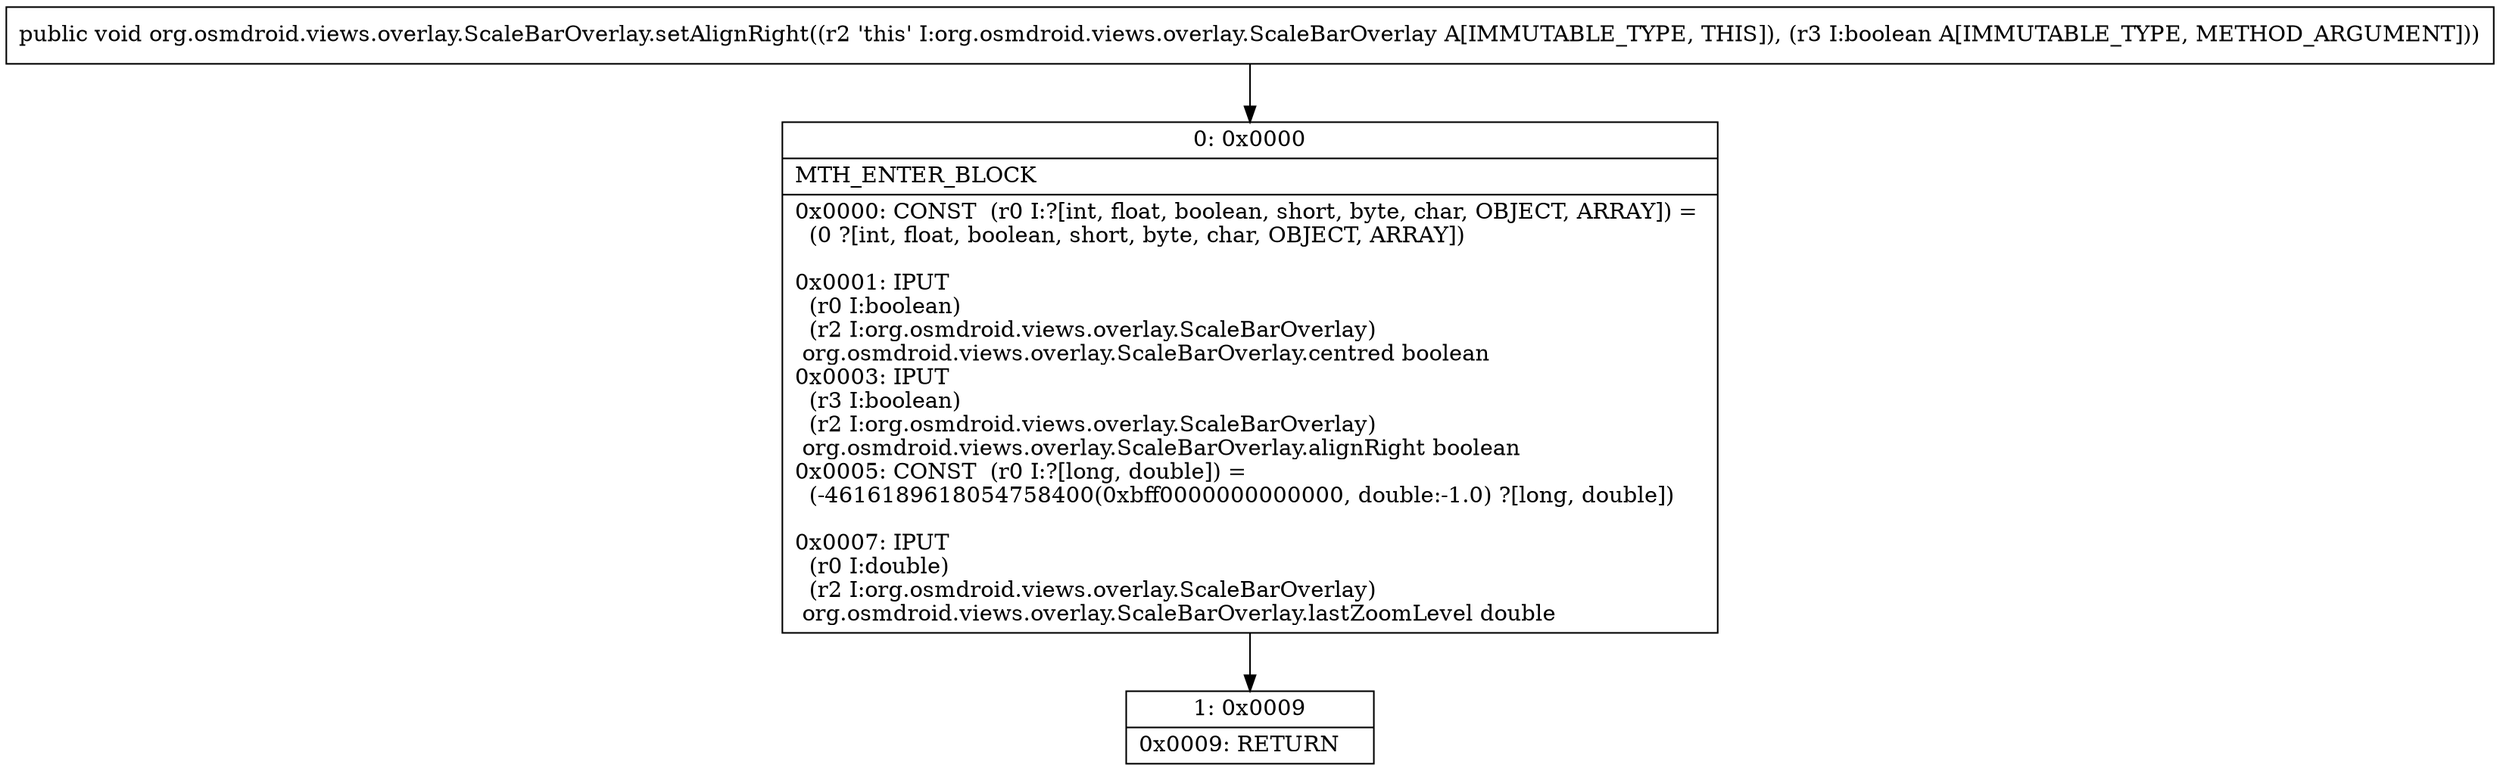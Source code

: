 digraph "CFG fororg.osmdroid.views.overlay.ScaleBarOverlay.setAlignRight(Z)V" {
Node_0 [shape=record,label="{0\:\ 0x0000|MTH_ENTER_BLOCK\l|0x0000: CONST  (r0 I:?[int, float, boolean, short, byte, char, OBJECT, ARRAY]) = \l  (0 ?[int, float, boolean, short, byte, char, OBJECT, ARRAY])\l \l0x0001: IPUT  \l  (r0 I:boolean)\l  (r2 I:org.osmdroid.views.overlay.ScaleBarOverlay)\l org.osmdroid.views.overlay.ScaleBarOverlay.centred boolean \l0x0003: IPUT  \l  (r3 I:boolean)\l  (r2 I:org.osmdroid.views.overlay.ScaleBarOverlay)\l org.osmdroid.views.overlay.ScaleBarOverlay.alignRight boolean \l0x0005: CONST  (r0 I:?[long, double]) = \l  (\-4616189618054758400(0xbff0000000000000, double:\-1.0) ?[long, double])\l \l0x0007: IPUT  \l  (r0 I:double)\l  (r2 I:org.osmdroid.views.overlay.ScaleBarOverlay)\l org.osmdroid.views.overlay.ScaleBarOverlay.lastZoomLevel double \l}"];
Node_1 [shape=record,label="{1\:\ 0x0009|0x0009: RETURN   \l}"];
MethodNode[shape=record,label="{public void org.osmdroid.views.overlay.ScaleBarOverlay.setAlignRight((r2 'this' I:org.osmdroid.views.overlay.ScaleBarOverlay A[IMMUTABLE_TYPE, THIS]), (r3 I:boolean A[IMMUTABLE_TYPE, METHOD_ARGUMENT])) }"];
MethodNode -> Node_0;
Node_0 -> Node_1;
}

